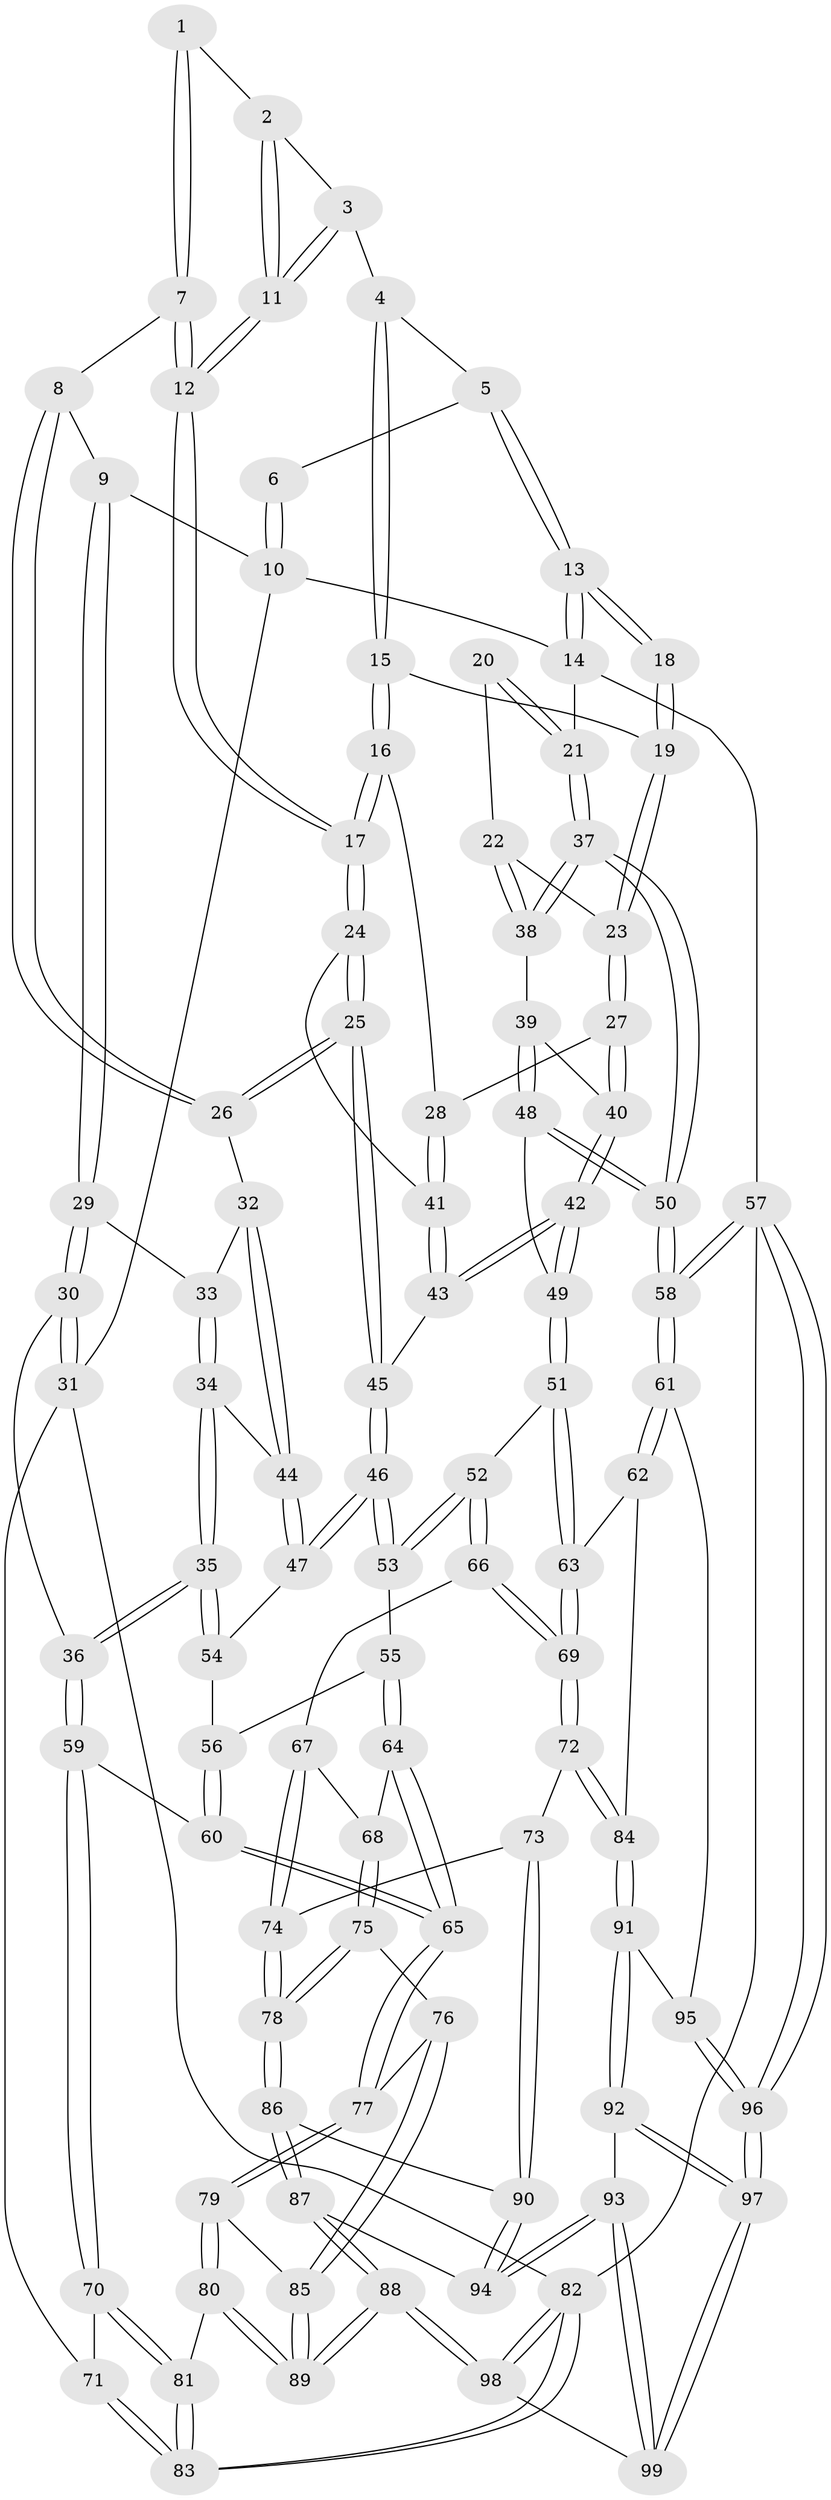 // coarse degree distribution, {4: 0.3448275862068966, 5: 0.2413793103448276, 2: 0.06896551724137931, 8: 0.034482758620689655, 3: 0.1724137931034483, 6: 0.13793103448275862}
// Generated by graph-tools (version 1.1) at 2025/21/03/04/25 18:21:39]
// undirected, 99 vertices, 244 edges
graph export_dot {
graph [start="1"]
  node [color=gray90,style=filled];
  1 [pos="+0.7205000189400103+0"];
  2 [pos="+0.7283989449269581+0"];
  3 [pos="+0.7712777613905559+0.04151582376023126"];
  4 [pos="+0.8007103100389822+0.051746167970871025"];
  5 [pos="+1+0"];
  6 [pos="+0.7166362763437524+0"];
  7 [pos="+0.6139856915240534+0.08602728033898964"];
  8 [pos="+0.4755983000095219+0.033739366149857765"];
  9 [pos="+0.3334250890981082+0"];
  10 [pos="+0.3132254163002639+0"];
  11 [pos="+0.6889008899260347+0.13160736139124868"];
  12 [pos="+0.6852720640878301+0.13867044691953867"];
  13 [pos="+1+0"];
  14 [pos="+1+0"];
  15 [pos="+0.8296475692372586+0.1313031438727245"];
  16 [pos="+0.8233740097625574+0.13500619956212562"];
  17 [pos="+0.7115954532241731+0.18477583244941148"];
  18 [pos="+0.924288908336475+0.07573639200147728"];
  19 [pos="+0.8568186772318869+0.13216313062030569"];
  20 [pos="+0.9696917185983644+0.16094641491259037"];
  21 [pos="+1+0.19336889733141646"];
  22 [pos="+0.9273837112317868+0.20631715990112418"];
  23 [pos="+0.9032884735197272+0.20506042824016227"];
  24 [pos="+0.7069613163342536+0.2070864423109724"];
  25 [pos="+0.6136653512651397+0.29705679363732457"];
  26 [pos="+0.5400406350356828+0.2404964043140388"];
  27 [pos="+0.8897374767120938+0.23602941833930732"];
  28 [pos="+0.8373522052434667+0.2528695015615743"];
  29 [pos="+0.3260923732562779+0"];
  30 [pos="+0.08090398293024292+0.39847351228970795"];
  31 [pos="+0+0.40613450291089365"];
  32 [pos="+0.4634029043656453+0.2662564293806481"];
  33 [pos="+0.3802413474829066+0.16264188059727197"];
  34 [pos="+0.368577701729542+0.34016101436858925"];
  35 [pos="+0.27633832839358663+0.4241305007774647"];
  36 [pos="+0.21453494311905733+0.464007620296432"];
  37 [pos="+1+0.2364983038976264"];
  38 [pos="+1+0.27118550742234276"];
  39 [pos="+1+0.28085940380629204"];
  40 [pos="+0.9074353597337335+0.29967760697197565"];
  41 [pos="+0.793967952419574+0.28174187006873375"];
  42 [pos="+0.8438426199418063+0.4045148465833914"];
  43 [pos="+0.8146290606698067+0.3426846948610975"];
  44 [pos="+0.41333765376130294+0.3247489004887672"];
  45 [pos="+0.613202989922703+0.30902970626494186"];
  46 [pos="+0.6037566293169767+0.39289502677978"];
  47 [pos="+0.6012014391186645+0.3930095121859038"];
  48 [pos="+0.9160881120440959+0.4304532809898092"];
  49 [pos="+0.8451808628313447+0.43654374542132346"];
  50 [pos="+1+0.5038615875204429"];
  51 [pos="+0.8159917499482257+0.47261236131740414"];
  52 [pos="+0.6643474416384337+0.481128178345069"];
  53 [pos="+0.6531676708770131+0.47335649590558626"];
  54 [pos="+0.5491090084069095+0.41059941022061197"];
  55 [pos="+0.6355588524110014+0.482659195537254"];
  56 [pos="+0.4325296122168705+0.5040996655392447"];
  57 [pos="+1+1"];
  58 [pos="+1+0.7031840582334393"];
  59 [pos="+0.2740369560993095+0.5485740583516837"];
  60 [pos="+0.3072110035825557+0.5706790251099726"];
  61 [pos="+1+0.7006433626253982"];
  62 [pos="+1+0.6687041471910489"];
  63 [pos="+0.871416840406499+0.6037069823781115"];
  64 [pos="+0.4591019317310127+0.5970498132961004"];
  65 [pos="+0.31367620853617767+0.5769156931786498"];
  66 [pos="+0.6495858149806902+0.637313768981922"];
  67 [pos="+0.5924638493421293+0.6758302125295176"];
  68 [pos="+0.5588242980827218+0.6822601943442173"];
  69 [pos="+0.7625622348106806+0.725691631267934"];
  70 [pos="+0.1532080922733057+0.7882860886056848"];
  71 [pos="+0+0.5840389591151245"];
  72 [pos="+0.7659451923430589+0.7774572493593808"];
  73 [pos="+0.6694345958863537+0.8152821422774186"];
  74 [pos="+0.63798068842187+0.8034459652691913"];
  75 [pos="+0.4940189637944019+0.7854327956966882"];
  76 [pos="+0.45862661445202424+0.7856595431772588"];
  77 [pos="+0.3515859482653318+0.6924920055306047"];
  78 [pos="+0.5343507545092128+0.824552859602478"];
  79 [pos="+0.2787501343938533+0.863283747641832"];
  80 [pos="+0.2687689460273537+0.8765608805076976"];
  81 [pos="+0.1541498406331198+0.8723689843753547"];
  82 [pos="+0+1"];
  83 [pos="+0+1"];
  84 [pos="+0.8040943880601967+0.8179754403466991"];
  85 [pos="+0.4378171724357594+0.8194677364017733"];
  86 [pos="+0.5412855904931037+0.8732701513238935"];
  87 [pos="+0.5363589235207119+0.9099090575454767"];
  88 [pos="+0.4082509391753359+1"];
  89 [pos="+0.3988370767998551+1"];
  90 [pos="+0.6548527970622978+0.8823302581313148"];
  91 [pos="+0.8125097760112895+0.8356246060009211"];
  92 [pos="+0.8072321231051+0.8594595410475486"];
  93 [pos="+0.6781028653405432+0.9919621811544277"];
  94 [pos="+0.6676066440771238+0.975413457264562"];
  95 [pos="+0.8848463964028354+0.8496522131879791"];
  96 [pos="+1+1"];
  97 [pos="+0.9656741095688878+1"];
  98 [pos="+0.4182572382372907+1"];
  99 [pos="+0.6901503343332546+1"];
  1 -- 2;
  1 -- 7;
  1 -- 7;
  2 -- 3;
  2 -- 11;
  2 -- 11;
  3 -- 4;
  3 -- 11;
  3 -- 11;
  4 -- 5;
  4 -- 15;
  4 -- 15;
  5 -- 6;
  5 -- 13;
  5 -- 13;
  6 -- 10;
  6 -- 10;
  7 -- 8;
  7 -- 12;
  7 -- 12;
  8 -- 9;
  8 -- 26;
  8 -- 26;
  9 -- 10;
  9 -- 29;
  9 -- 29;
  10 -- 14;
  10 -- 31;
  11 -- 12;
  11 -- 12;
  12 -- 17;
  12 -- 17;
  13 -- 14;
  13 -- 14;
  13 -- 18;
  13 -- 18;
  14 -- 21;
  14 -- 57;
  15 -- 16;
  15 -- 16;
  15 -- 19;
  16 -- 17;
  16 -- 17;
  16 -- 28;
  17 -- 24;
  17 -- 24;
  18 -- 19;
  18 -- 19;
  19 -- 23;
  19 -- 23;
  20 -- 21;
  20 -- 21;
  20 -- 22;
  21 -- 37;
  21 -- 37;
  22 -- 23;
  22 -- 38;
  22 -- 38;
  23 -- 27;
  23 -- 27;
  24 -- 25;
  24 -- 25;
  24 -- 41;
  25 -- 26;
  25 -- 26;
  25 -- 45;
  25 -- 45;
  26 -- 32;
  27 -- 28;
  27 -- 40;
  27 -- 40;
  28 -- 41;
  28 -- 41;
  29 -- 30;
  29 -- 30;
  29 -- 33;
  30 -- 31;
  30 -- 31;
  30 -- 36;
  31 -- 71;
  31 -- 82;
  32 -- 33;
  32 -- 44;
  32 -- 44;
  33 -- 34;
  33 -- 34;
  34 -- 35;
  34 -- 35;
  34 -- 44;
  35 -- 36;
  35 -- 36;
  35 -- 54;
  35 -- 54;
  36 -- 59;
  36 -- 59;
  37 -- 38;
  37 -- 38;
  37 -- 50;
  37 -- 50;
  38 -- 39;
  39 -- 40;
  39 -- 48;
  39 -- 48;
  40 -- 42;
  40 -- 42;
  41 -- 43;
  41 -- 43;
  42 -- 43;
  42 -- 43;
  42 -- 49;
  42 -- 49;
  43 -- 45;
  44 -- 47;
  44 -- 47;
  45 -- 46;
  45 -- 46;
  46 -- 47;
  46 -- 47;
  46 -- 53;
  46 -- 53;
  47 -- 54;
  48 -- 49;
  48 -- 50;
  48 -- 50;
  49 -- 51;
  49 -- 51;
  50 -- 58;
  50 -- 58;
  51 -- 52;
  51 -- 63;
  51 -- 63;
  52 -- 53;
  52 -- 53;
  52 -- 66;
  52 -- 66;
  53 -- 55;
  54 -- 56;
  55 -- 56;
  55 -- 64;
  55 -- 64;
  56 -- 60;
  56 -- 60;
  57 -- 58;
  57 -- 58;
  57 -- 96;
  57 -- 96;
  57 -- 82;
  58 -- 61;
  58 -- 61;
  59 -- 60;
  59 -- 70;
  59 -- 70;
  60 -- 65;
  60 -- 65;
  61 -- 62;
  61 -- 62;
  61 -- 95;
  62 -- 63;
  62 -- 84;
  63 -- 69;
  63 -- 69;
  64 -- 65;
  64 -- 65;
  64 -- 68;
  65 -- 77;
  65 -- 77;
  66 -- 67;
  66 -- 69;
  66 -- 69;
  67 -- 68;
  67 -- 74;
  67 -- 74;
  68 -- 75;
  68 -- 75;
  69 -- 72;
  69 -- 72;
  70 -- 71;
  70 -- 81;
  70 -- 81;
  71 -- 83;
  71 -- 83;
  72 -- 73;
  72 -- 84;
  72 -- 84;
  73 -- 74;
  73 -- 90;
  73 -- 90;
  74 -- 78;
  74 -- 78;
  75 -- 76;
  75 -- 78;
  75 -- 78;
  76 -- 77;
  76 -- 85;
  76 -- 85;
  77 -- 79;
  77 -- 79;
  78 -- 86;
  78 -- 86;
  79 -- 80;
  79 -- 80;
  79 -- 85;
  80 -- 81;
  80 -- 89;
  80 -- 89;
  81 -- 83;
  81 -- 83;
  82 -- 83;
  82 -- 83;
  82 -- 98;
  82 -- 98;
  84 -- 91;
  84 -- 91;
  85 -- 89;
  85 -- 89;
  86 -- 87;
  86 -- 87;
  86 -- 90;
  87 -- 88;
  87 -- 88;
  87 -- 94;
  88 -- 89;
  88 -- 89;
  88 -- 98;
  88 -- 98;
  90 -- 94;
  90 -- 94;
  91 -- 92;
  91 -- 92;
  91 -- 95;
  92 -- 93;
  92 -- 97;
  92 -- 97;
  93 -- 94;
  93 -- 94;
  93 -- 99;
  93 -- 99;
  95 -- 96;
  95 -- 96;
  96 -- 97;
  96 -- 97;
  97 -- 99;
  97 -- 99;
  98 -- 99;
}
